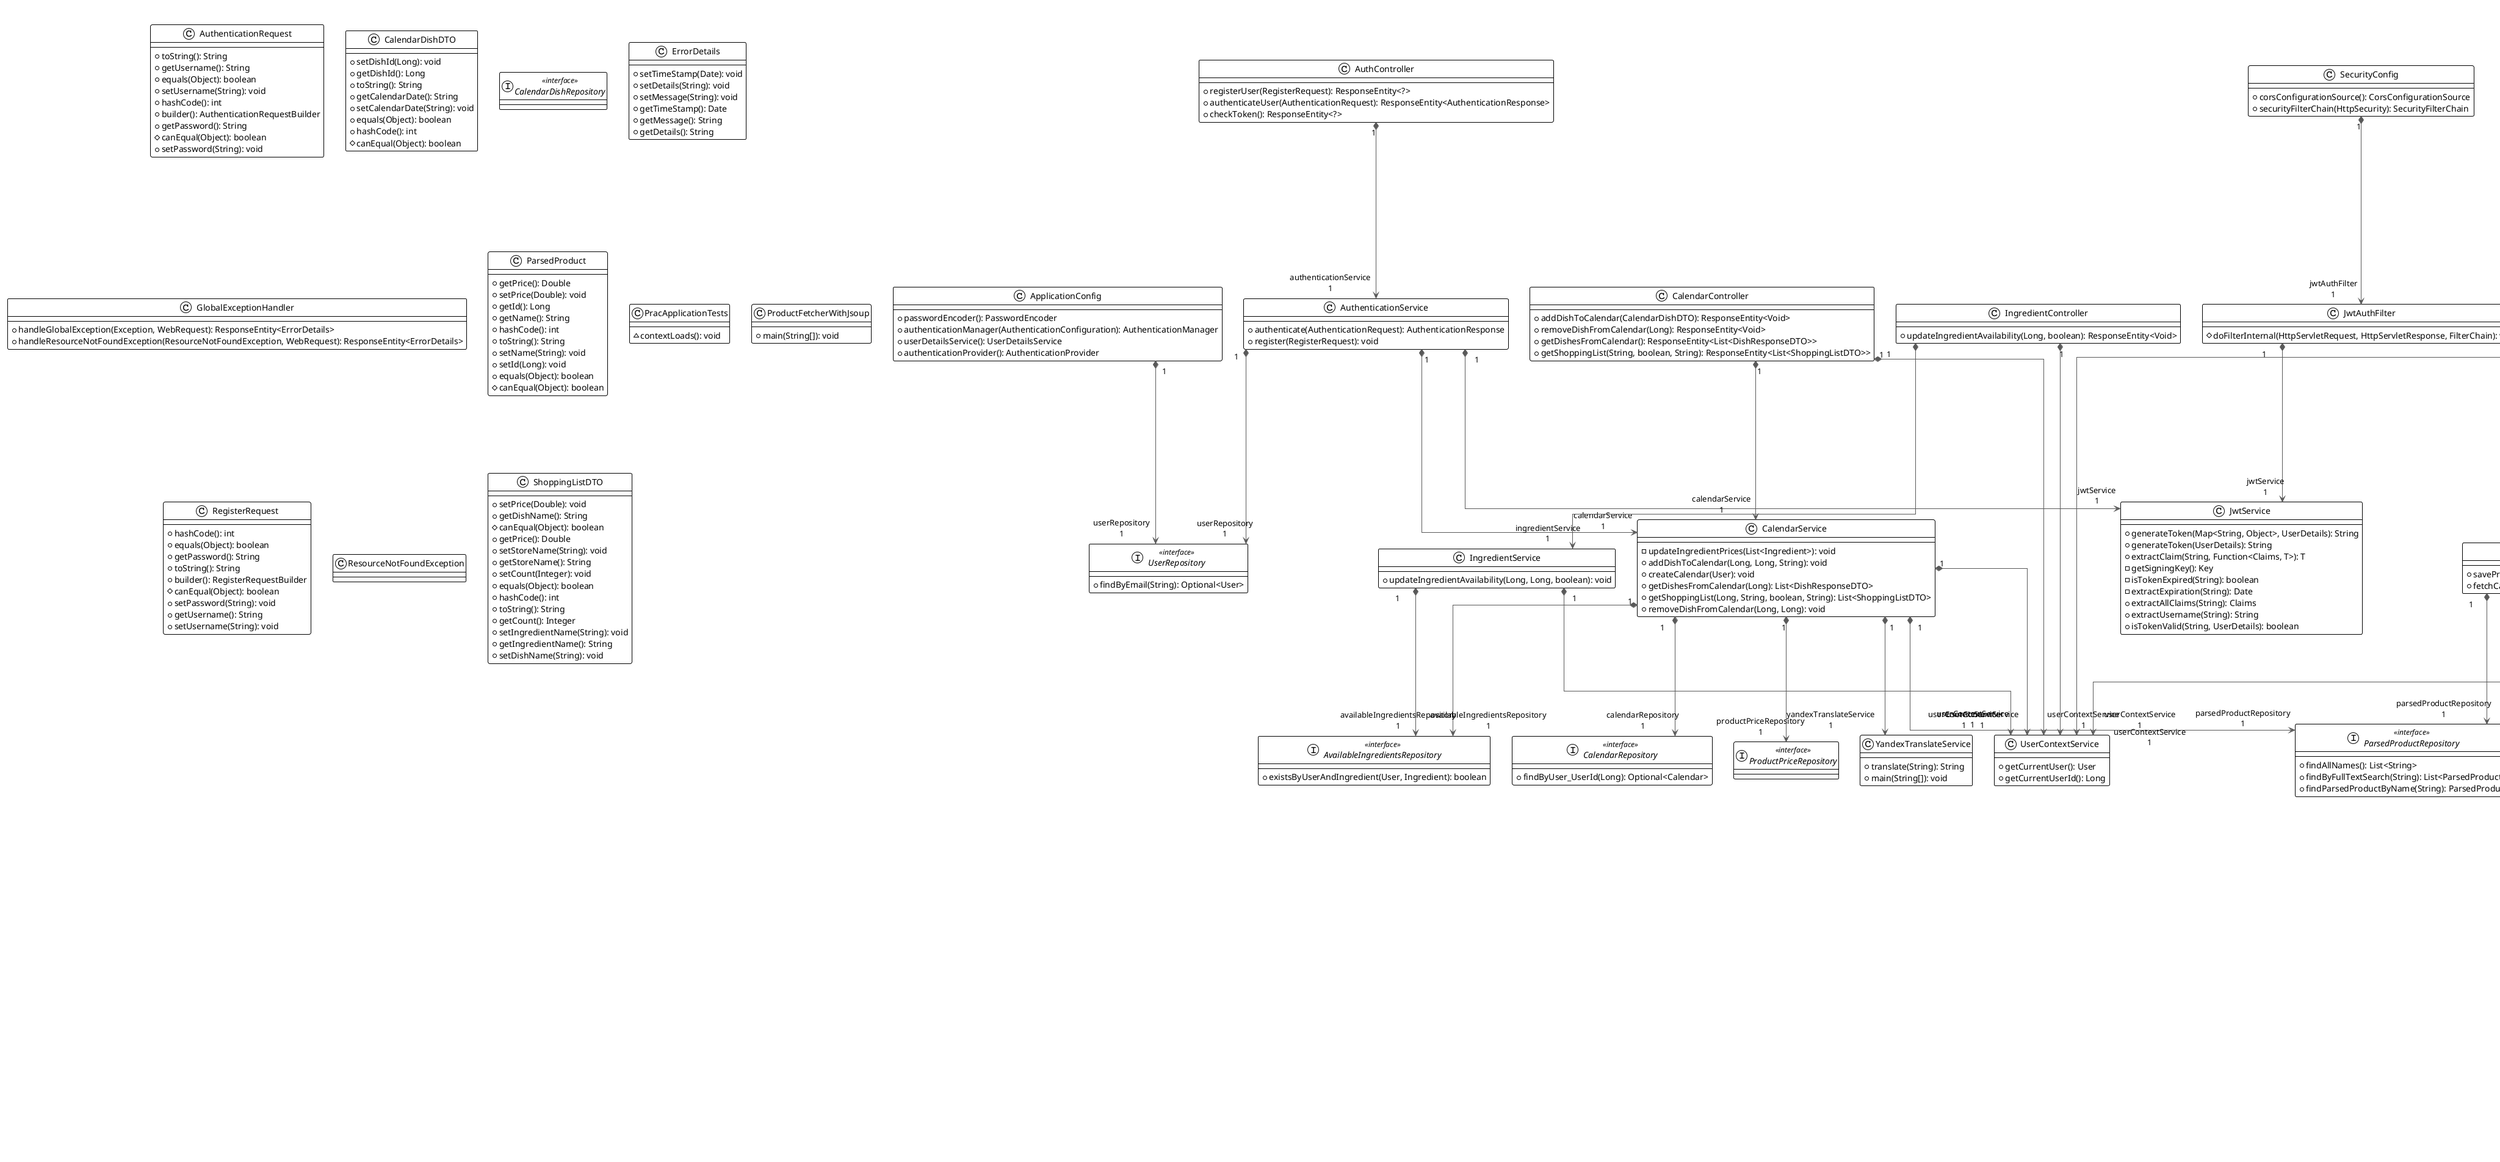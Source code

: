 @startuml

!theme plain
top to bottom direction
skinparam linetype ortho

class ApplicationConfig {
  + passwordEncoder(): PasswordEncoder
  + authenticationManager(AuthenticationConfiguration): AuthenticationManager
  + userDetailsService(): UserDetailsService
  + authenticationProvider(): AuthenticationProvider
}
class AuthController {
  + registerUser(RegisterRequest): ResponseEntity<?>
  + authenticateUser(AuthenticationRequest): ResponseEntity<AuthenticationResponse>
  + checkToken(): ResponseEntity<?>
}
class AuthenticationRequest {
  + toString(): String
  + getUsername(): String
  + equals(Object): boolean
  + setUsername(String): void
  + hashCode(): int
  + builder(): AuthenticationRequestBuilder
  + getPassword(): String
  # canEqual(Object): boolean
  + setPassword(String): void
}
class AuthenticationResponse {
  + builder(): AuthenticationResponseBuilder
  # canEqual(Object): boolean
  + getToken(): String
  + hashCode(): int
  + equals(Object): boolean
  + toString(): String
  + getRole(): Role
  + setToken(String): void
  + setRole(Role): void
}
class AuthenticationService {
  + authenticate(AuthenticationRequest): AuthenticationResponse
  + register(RegisterRequest): void
}
class AvailableIngredients {
  + setUser(User): void
  + setAvailable(Boolean): void
  + getAvailableIngredientId(): Long
  + setAvailableIngredientId(Long): void
  + getAvailable(): Boolean
  + getUser(): User
  + getIngredient(): Ingredient
  + setIngredient(Ingredient): void
}
interface AvailableIngredientsRepository << interface >> {
  + existsByUserAndIngredient(User, Ingredient): boolean
}
class Calendar {
  + getUser(): User
  + setCalendarId(Long): void
  + setUser(User): void
  + getCalendarId(): Long
  + getCalendarDishes(): List<CalendarDish>
  + setCalendarDishes(List<CalendarDish>): void
}
class CalendarController {
  + addDishToCalendar(CalendarDishDTO): ResponseEntity<Void>
  + removeDishFromCalendar(Long): ResponseEntity<Void>
  + getDishesFromCalendar(): ResponseEntity<List<DishResponseDTO>>
  + getShoppingList(String, boolean, String): ResponseEntity<List<ShoppingListDTO>>
}
class CalendarDish {
  + setCalendar(Calendar): void
  + getTime(): LocalDateTime
  + setOriginalDish(Dish): void
  + getCalendar(): Calendar
  + getDishId(): Long
  + setDishId(Long): void
  + setTime(LocalDateTime): void
  + getOriginalDish(): Dish
}
class CalendarDishDTO {
  + setDishId(Long): void
  + getDishId(): Long
  + toString(): String
  + getCalendarDate(): String
  + setCalendarDate(String): void
  + equals(Object): boolean
  + hashCode(): int
  # canEqual(Object): boolean
}
interface CalendarDishRepository << interface >>
interface CalendarRepository << interface >> {
  + findByUser_UserId(Long): Optional<Calendar>
}
class CalendarService {
  - updateIngredientPrices(List<Ingredient>): void
  + addDishToCalendar(Long, Long, String): void
  + createCalendar(User): void
  + getDishesFromCalendar(Long): List<DishResponseDTO>
  + getShoppingList(Long, String, boolean, String): List<ShoppingListDTO>
  + removeDishFromCalendar(Long, Long): void
}
class DatabaseService {
  + createGinIndexIfNotExists(): void
  + executeSqlScript(String): void
}
class Dish {
  + setDishId(Long): void
  + setUserId(Long): void
  + setName(String): void
  + setIngredients(List<Ingredient>): void
  + getInstructions(): String
  + setInstructions(String): void
  + getName(): String
  + getUserId(): Long
  + getDishId(): Long
  + getIngredients(): List<Ingredient>
}
class DishController {
  + createDish(DishDTO): ResponseEntity<DishResponseDTO>
  + updateDish(Long, DishDTO): ResponseEntity<DishResponseDTO>
  + deleteDish(Long): ResponseEntity<Void>
  + getAllDishes(): ResponseEntity<List<DishResponseDTO>>
}
class DishDTO {
  + setIngredients(List<IngredientDTO>): void
  + getDateTime(): String
  + getInstructions(): String
  # canEqual(Object): boolean
  + toString(): String
  + hashCode(): int
  + setDateTime(String): void
  + equals(Object): boolean
  + setInstructions(String): void
  + getIngredients(): List<IngredientDTO>
  + setName(String): void
  + getName(): String
}
class DishHistory {
  + setDish(Dish): void
  + getUser(): User
  + getAddedDate(): LocalDateTime
  + setHistoryId(Long): void
  + getHistoryId(): Long
  + getDish(): Dish
  + setUser(User): void
  + setAddedDate(LocalDateTime): void
}
interface DishRepository << interface >> {
  + getDishByDishId(Long): Optional<Dish>
}
class DishResponseDTO {
  + toString(): String
  + getName(): String
  + setId(Long): void
  + setIngredients(List<IngredientDTO>): void
  + getIngredients(): List<IngredientDTO>
  + setName(String): void
  # canEqual(Object): boolean
  + equals(Object): boolean
  + getId(): Long
  + getInstructions(): String
  + setInstructions(String): void
  + hashCode(): int
}
class DishService {
  - mapIngredients(List<IngredientDTO>): List<Ingredient>
  + deleteDish(Long): void
  - mapToResponse(Dish): DishResponseDTO
  + getAllDishes(Long): List<DishResponseDTO>
  + updateDish(Long, DishDTO): DishResponseDTO
  + createDish(DishDTO, Long): DishResponseDTO
}
class ErrorDetails {
  + setTimeStamp(Date): void
  + setDetails(String): void
  + setMessage(String): void
  + getTimeStamp(): Date
  + getMessage(): String
  + getDetails(): String
}
class GlobalExceptionHandler {
  + handleGlobalException(Exception, WebRequest): ResponseEntity<ErrorDetails>
  + handleResourceNotFoundException(ResourceNotFoundException, WebRequest): ResponseEntity<ErrorDetails>
}
class Ingredient {
  + setUnit(String): void
  + setIngredientId(Long): void
  + setDishes(List<Dish>): void
  + getDishes(): List<Dish>
  + getIngredientId(): Long
  + getUnit(): String
  + setName(String): void
  + getName(): String
}
class IngredientController {
  + updateIngredientAvailability(Long, boolean): ResponseEntity<Void>
}
class IngredientDTO {
  + setName(String): void
  + setUnit(String): void
  + equals(Object): boolean
  + hashCode(): int
  + getUnit(): String
  + toString(): String
  + getId(): Long
  # canEqual(Object): boolean
  + setId(Long): void
  + getName(): String
}
interface IngredientRepository << interface >> {
  + findByName(String): Optional<Ingredient>
}
class IngredientService {
  + updateIngredientAvailability(Long, Long, boolean): void
}
class JwtAuthFilter {
  # doFilterInternal(HttpServletRequest, HttpServletResponse, FilterChain): void
}
class JwtService {
  + generateToken(Map<String, Object>, UserDetails): String
  + generateToken(UserDetails): String
  + extractClaim(String, Function<Claims, T>): T
  - getSigningKey(): Key
  - isTokenExpired(String): boolean
  - extractExpiration(String): Date
  + extractAllClaims(String): Claims
  + extractUsername(String): String
  + isTokenValid(String, UserDetails): boolean
}
class ParsedProduct {
  + getPrice(): Double
  + setPrice(Double): void
  + getId(): Long
  + getName(): String
  + hashCode(): int
  + toString(): String
  + setName(String): void
  + setId(Long): void
  + equals(Object): boolean
  # canEqual(Object): boolean
}
interface ParsedProductRepository << interface >> {
  + findAllNames(): List<String>
  + findByFullTextSearch(String): List<ParsedProduct>
  + findParsedProductByName(String): ParsedProduct
}
class PracApplication {
  + main(String[]): void
  + run(String[]): void
}
class PracApplicationTests {
  ~ contextLoads(): void
}
class Prices {
  + toString(): String
  + equals(Object): boolean
  # canEqual(Object): boolean
  + getRegular(): String
  + hashCode(): int
  + setRegular(String): void
}
class Product {
  + toString(): String
  + getName(): String
  + setPrices(Prices): void
  + equals(Object): boolean
  + hashCode(): int
  + getPrices(): Prices
  # canEqual(Object): boolean
  + setName(String): void
}
class ProductCategory {
  + setName(String): void
  + toString(): String
  + hashCode(): int
  + setId(String): void
  + setSubcategories(List<Subcategory>): void
  + getSubcategories(): List<Subcategory>
  # canEqual(Object): boolean
  + equals(Object): boolean
  + getId(): String
  + getName(): String
}
class ProductFetcherWithJsoup {
  + main(String[]): void
}
class ProductParserRunner {
  + processCategories(): void
  + scheduleProcessing(): void
  + run(String[]): void
}
class ProductParserService {
  + saveProductsToDatabase(ProductCategory): void
  + fetchCategory(String): ProductCategory
}
class ProductPrice {
  + getIngredient(): Ingredient
  + getUpdatedAt(): LocalDateTime
  + setIngredient(Ingredient): void
  + getProductPriceId(): Long
  + setProductPriceId(Long): void
  + getPrice(): Float
  + setPrice(Float): void
  + getStoreName(): String
  + setUpdatedAt(LocalDateTime): void
  + setStoreName(String): void
}
interface ProductPriceRepository << interface >>
class RegisterRequest {
  + hashCode(): int
  + equals(Object): boolean
  + getPassword(): String
  + toString(): String
  + builder(): RegisterRequestBuilder
  # canEqual(Object): boolean
  + setPassword(String): void
  + getUsername(): String
  + setUsername(String): void
}
class ResourceNotFoundException
enum Role << enumeration >> {
  + valueOf(String): Role
  + values(): Role[]
}
class SecurityConfig {
  + corsConfigurationSource(): CorsConfigurationSource
  + securityFilterChain(HttpSecurity): SecurityFilterChain
}
class ShoppingList {
  + setIngredient(Ingredient): void
  + setShoppingListId(Long): void
  + getShoppingListId(): Long
  + setUser(User): void
  + getIngredient(): Ingredient
  + getUser(): User
}
class ShoppingListDTO {
  + setPrice(Double): void
  + getDishName(): String
  # canEqual(Object): boolean
  + getPrice(): Double
  + setStoreName(String): void
  + getStoreName(): String
  + setCount(Integer): void
  + equals(Object): boolean
  + hashCode(): int
  + toString(): String
  + getCount(): Integer
  + setIngredientName(String): void
  + getIngredientName(): String
  + setDishName(String): void
}
class Subcategory {
  + setName(String): void
  # canEqual(Object): boolean
  + hashCode(): int
  + setId(String): void
  + getId(): String
  + equals(Object): boolean
  + toString(): String
  + setProducts(List<Product>): void
  + getName(): String
  + getProducts(): List<Product>
}
class User {
  + getUsername(): String
  + getRole(): Role
  + setPassword(String): void
  + isEnabled(): boolean
  + getAuthorities(): Collection<GrantedAuthority>
  + isAccountNonExpired(): boolean
  + builder(): UserBuilder
  + getCalendar(): Calendar
  + getEmail(): String
  + getPassword(): String
  + isAccountNonLocked(): boolean
  + setUserId(Long): void
  + getUserId(): Long
  + setEmail(String): void
  + isCredentialsNonExpired(): boolean
  + setRole(Role): void
  + setCalendar(Calendar): void
}
class UserContextService {
  + getCurrentUser(): User
  + getCurrentUserId(): Long
}
interface UserRepository << interface >> {
  + findByEmail(String): Optional<User>
}
class YandexTranslateService {
  + translate(String): String
  + main(String[]): void
}

ApplicationConfig              "1" *-[#595959,plain]-> "userRepository\n1" UserRepository                 
AuthController                 "1" *-[#595959,plain]-> "authenticationService\n1" AuthenticationService          
AuthenticationResponse         "1" *-[#595959,plain]-> "role\n1" Role                           
AuthenticationService          "1" *-[#595959,plain]-> "calendarService\n1" CalendarService                
AuthenticationService          "1" *-[#595959,plain]-> "jwtService\n1" JwtService                     
AuthenticationService          "1" *-[#595959,plain]-> "userRepository\n1" UserRepository                 
AvailableIngredients           "1" *-[#595959,plain]-> "ingredient\n1" Ingredient                     
AvailableIngredients           "1" *-[#595959,plain]-> "user\n1" User                           
Calendar                       "1" *-[#595959,plain]-> "calendarDishes\n*" CalendarDish                   
Calendar                       "1" *-[#595959,plain]-> "user\n1" User                           
CalendarController             "1" *-[#595959,plain]-> "calendarService\n1" CalendarService                
CalendarController             "1" *-[#595959,plain]-> "userContextService\n1" UserContextService             
CalendarDish                   "1" *-[#595959,plain]-> "calendar\n1" Calendar                       
CalendarDish                   "1" *-[#595959,plain]-> "originalDish\n1" Dish                           
CalendarService                "1" *-[#595959,plain]-> "availableIngredientsRepository\n1" AvailableIngredientsRepository 
CalendarService                "1" *-[#595959,plain]-> "calendarRepository\n1" CalendarRepository             
CalendarService                "1" *-[#595959,plain]-> "parsedProductRepository\n1" ParsedProductRepository        
CalendarService                "1" *-[#595959,plain]-> "productPriceRepository\n1" ProductPriceRepository         
CalendarService                "1" *-[#595959,plain]-> "userContextService\n1" UserContextService             
CalendarService                "1" *-[#595959,plain]-> "yandexTranslateService\n1" YandexTranslateService         
Dish                           "1" *-[#595959,plain]-> "ingredients\n*" Ingredient                     
DishController                 "1" *-[#595959,plain]-> "dishService\n1" DishService                    
DishController                 "1" *-[#595959,plain]-> "userContextService\n1" UserContextService             
DishDTO                        "1" *-[#595959,plain]-> "ingredients\n*" IngredientDTO                  
DishHistory                    "1" *-[#595959,plain]-> "dish\n1" Dish                           
DishHistory                    "1" *-[#595959,plain]-> "user\n1" User                           
DishResponseDTO                "1" *-[#595959,plain]-> "ingredients\n*" IngredientDTO                  
DishService                    "1" *-[#595959,plain]-> "dishRepository\n1" DishRepository                 
DishService                    "1" *-[#595959,plain]-> "ingredientRepository\n1" IngredientRepository           
DishService                    "1" *-[#595959,plain]-> "userContextService\n1" UserContextService             
Ingredient                     "1" *-[#595959,plain]-> "dishes\n*" Dish                           
IngredientController           "1" *-[#595959,plain]-> "ingredientService\n1" IngredientService              
IngredientController           "1" *-[#595959,plain]-> "userContextService\n1" UserContextService             
IngredientService              "1" *-[#595959,plain]-> "availableIngredientsRepository\n1" AvailableIngredientsRepository 
IngredientService              "1" *-[#595959,plain]-> "userContextService\n1" UserContextService             
JwtAuthFilter                  "1" *-[#595959,plain]-> "jwtService\n1" JwtService                     
PracApplication                "1" *-[#595959,plain]-> "databaseService\n1" DatabaseService                
Product                        "1" *-[#595959,plain]-> "prices\n1" Prices                         
ProductCategory                "1" *-[#595959,plain]-> "subcategories\n*" Subcategory                    
ProductParserRunner            "1" *-[#595959,plain]-> "productParserService\n1" ProductParserService           
ProductParserService           "1" *-[#595959,plain]-> "parsedProductRepository\n1" ParsedProductRepository        
ProductPrice                   "1" *-[#595959,plain]-> "ingredient\n1" Ingredient                     
SecurityConfig                 "1" *-[#595959,plain]-> "jwtAuthFilter\n1" JwtAuthFilter                  
ShoppingList                   "1" *-[#595959,plain]-> "ingredient\n1" Ingredient                     
ShoppingList                   "1" *-[#595959,plain]-> "user\n1" User                           
Subcategory                    "1" *-[#595959,plain]-> "products\n*" Product                        
User                           "1" *-[#595959,plain]-> "calendar\n1" Calendar                       
User                           "1" *-[#595959,plain]-> "role\n1" Role                           
@enduml
